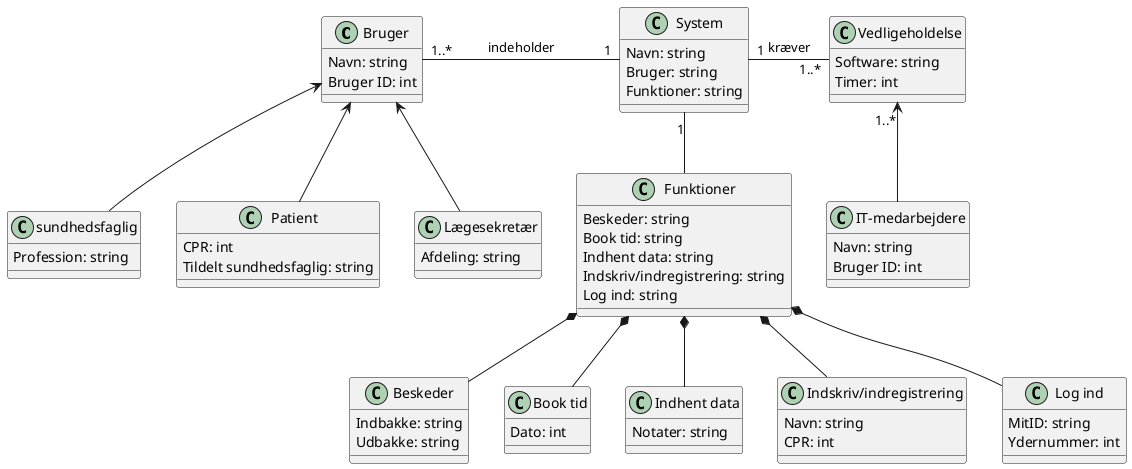 @startuml
'https://plantuml.com/class-diagram

class Bruger {
Navn: string
Bruger ID: int
}
sundhedsfaglig -up-> Bruger
class sundhedsfaglig {
Profession: string
}
class Patient {
CPR: int
Tildelt sundhedsfaglig: string
}
Patient -up-> Bruger
class Lægesekretær {
Afdeling: string
}
Lægesekretær -up-> Bruger
class System {
Navn: string
Bruger: string
Funktioner: string
}
System "1"-left-"1..*" Bruger :indeholder
class Vedligeholdelse {
Software: string
Timer: int
}
System "1"-right-"1..*" Vedligeholdelse :kræver
class "IT-medarbejdere" {
Navn: string
Bruger ID: int
}
"IT-medarbejdere" -up-> "1..*" Vedligeholdelse
class Funktioner {
Beskeder: string
Book tid: string
Indhent data: string
Indskriv/indregistrering: string
Log ind: string

}
Funktioner -up-"1" System

class Beskeder {
Indbakke: string
Udbakke: string
}
class "Book tid" {
Dato: int
}
class "Indhent data" {
Notater: string
}
class "Indskriv/indregistrering" {
Navn: string
CPR: int
}
class "Log ind" {
MitID: string
Ydernummer: int
}


Funktioner *-- Beskeder
Funktioner *-- "Book tid"
Funktioner *-- "Indhent data"
Funktioner *-- "Indskriv/indregistrering"
Funktioner *-- "Log ind"




@enduml